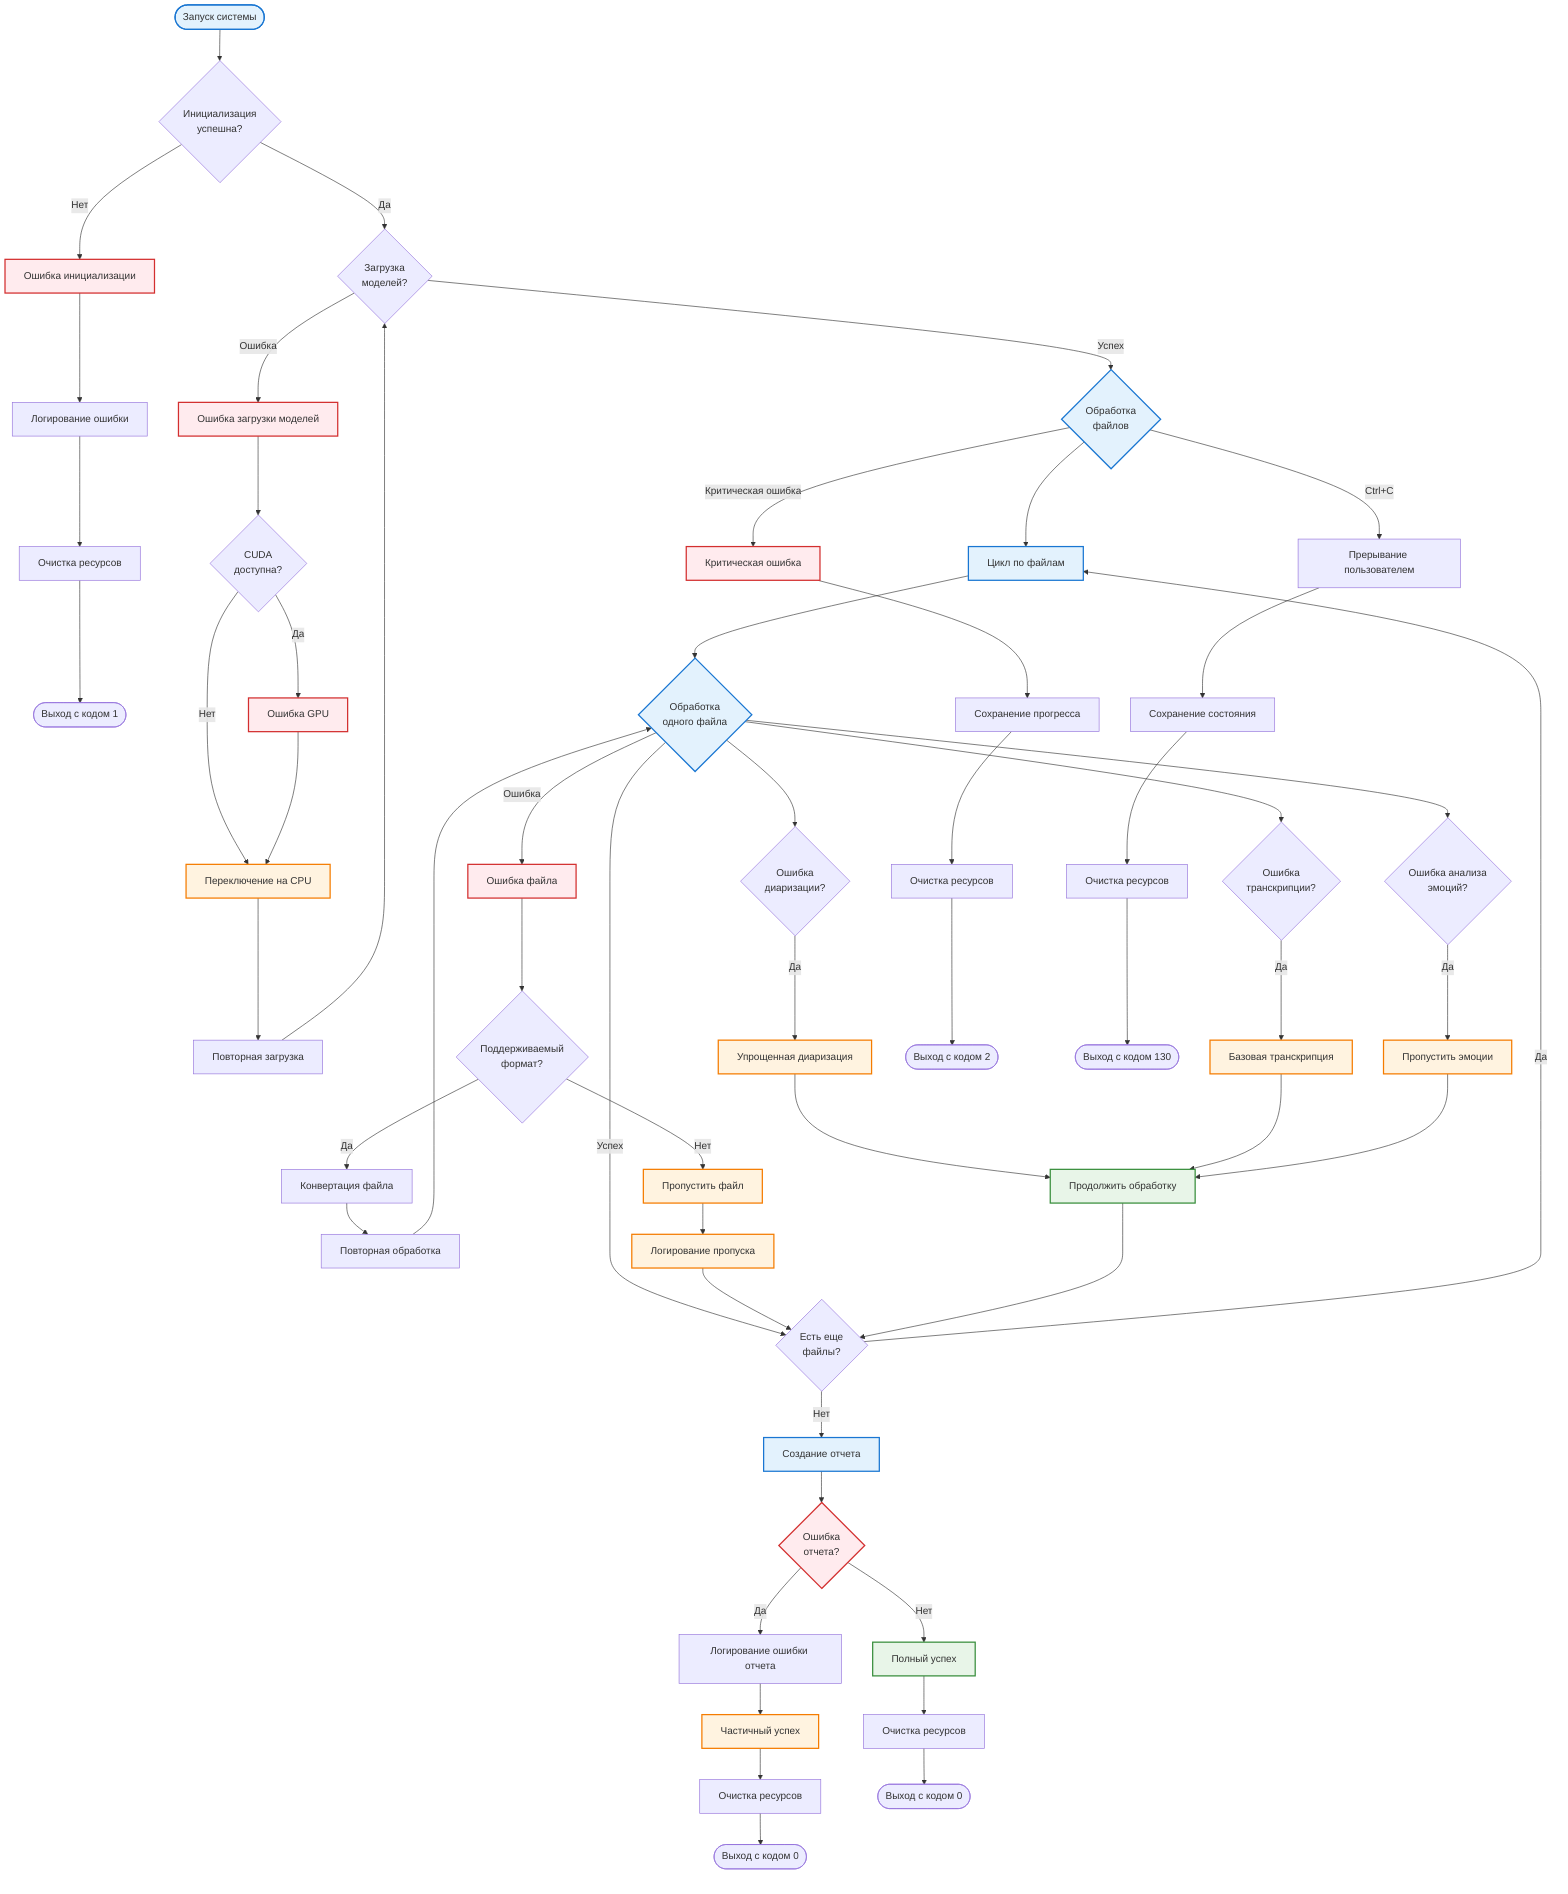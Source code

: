 flowchart TD
    Start([Запуск системы]) --> InitCheck{Инициализация<br/>успешна?}
    
    InitCheck -->|Нет| InitError[Ошибка инициализации]
    InitError --> LogError[Логирование ошибки]
    LogError --> CleanupInit[Очистка ресурсов]
    CleanupInit --> Exit1([Выход с кодом 1])
    
    InitCheck -->|Да| ModelLoad{Загрузка<br/>моделей?}
    
    ModelLoad -->|Ошибка| ModelError[Ошибка загрузки моделей]
    ModelError --> CheckCUDA{CUDA<br/>доступна?}
    CheckCUDA -->|Нет| FallbackCPU[Переключение на CPU]
    CheckCUDA -->|Да| GPUError[Ошибка GPU]
    GPUError --> FallbackCPU
    FallbackCPU --> RetryLoad[Повторная загрузка]
    RetryLoad --> ModelLoad
    
    ModelLoad -->|Успех| ProcessFiles{Обработка<br/>файлов}
    
    ProcessFiles --> FileLoop[Цикл по файлам]
    FileLoop --> ProcessSingle{Обработка<br/>одного файла}
    
    ProcessSingle -->|Ошибка| FileError[Ошибка файла]
    FileError --> CheckFileType{Поддерживаемый<br/>формат?}
    CheckFileType -->|Нет| SkipFile[Пропустить файл]
    CheckFileType -->|Да| ConvertFile[Конвертация файла]
    ConvertFile --> RetryProcess[Повторная обработка]
    RetryProcess --> ProcessSingle
    
    ProcessSingle -->|Успех| NextFile{Есть еще<br/>файлы?}
    NextFile -->|Да| FileLoop
    NextFile -->|Нет| GenerateReport[Создание отчета]
    
    SkipFile --> LogSkip[Логирование пропуска]
    LogSkip --> NextFile
    
    %% Специфические ошибки
    ProcessSingle --> DiarizationError{Ошибка<br/>диаризации?}
    DiarizationError -->|Да| FallbackDiarization[Упрощенная диаризация]
    FallbackDiarization --> ContinueProcess[Продолжить обработку]
    
    ProcessSingle --> TranscriptionError{Ошибка<br/>транскрипции?}
    TranscriptionError -->|Да| FallbackTranscription[Базовая транскрипция]
    FallbackTranscription --> ContinueProcess
    
    ProcessSingle --> EmotionError{Ошибка анализа<br/>эмоций?}
    EmotionError -->|Да| SkipEmotion[Пропустить эмоции]
    SkipEmotion --> ContinueProcess
    
    ContinueProcess --> NextFile
    
    %% Критические ошибки
    ProcessFiles -->|Критическая ошибка| CriticalError[Критическая ошибка]
    CriticalError --> SaveProgress[Сохранение прогресса]
    SaveProgress --> CleanupCritical[Очистка ресурсов]
    CleanupCritical --> Exit2([Выход с кодом 2])
    
    %% Прерывание пользователем
    ProcessFiles -->|Ctrl+C| UserInterrupt[Прерывание пользователем]
    UserInterrupt --> SaveState[Сохранение состояния]
    SaveState --> CleanupUser[Очистка ресурсов]
    CleanupUser --> Exit3([Выход с кодом 130])
    
    %% Успешное завершение
    GenerateReport --> ReportError{Ошибка<br/>отчета?}
    ReportError -->|Да| LogReportError[Логирование ошибки отчета]
    LogReportError --> PartialSuccess[Частичный успех]
    ReportError -->|Нет| FullSuccess[Полный успех]
    
    PartialSuccess --> CleanupPartial[Очистка ресурсов]
    CleanupPartial --> Exit4([Выход с кодом 0])
    
    FullSuccess --> CleanupSuccess[Очистка ресурсов]
    CleanupSuccess --> Exit5([Выход с кодом 0])
    
    %% Стили
    classDef errorStyle fill:#ffebee,stroke:#d32f2f,stroke-width:2px
    classDef warningStyle fill:#fff3e0,stroke:#f57c00,stroke-width:2px
    classDef successStyle fill:#e8f5e8,stroke:#388e3c,stroke-width:2px
    classDef processStyle fill:#e3f2fd,stroke:#1976d2,stroke-width:2px
    
    class InitError,ModelError,GPUError,FileError,CriticalError,ReportError errorStyle
    class FallbackCPU,FallbackDiarization,FallbackTranscription,SkipFile,SkipEmotion,LogSkip,PartialSuccess warningStyle
    class FullSuccess,ContinueProcess successStyle
    class Start,ProcessFiles,FileLoop,ProcessSingle,GenerateReport processStyle